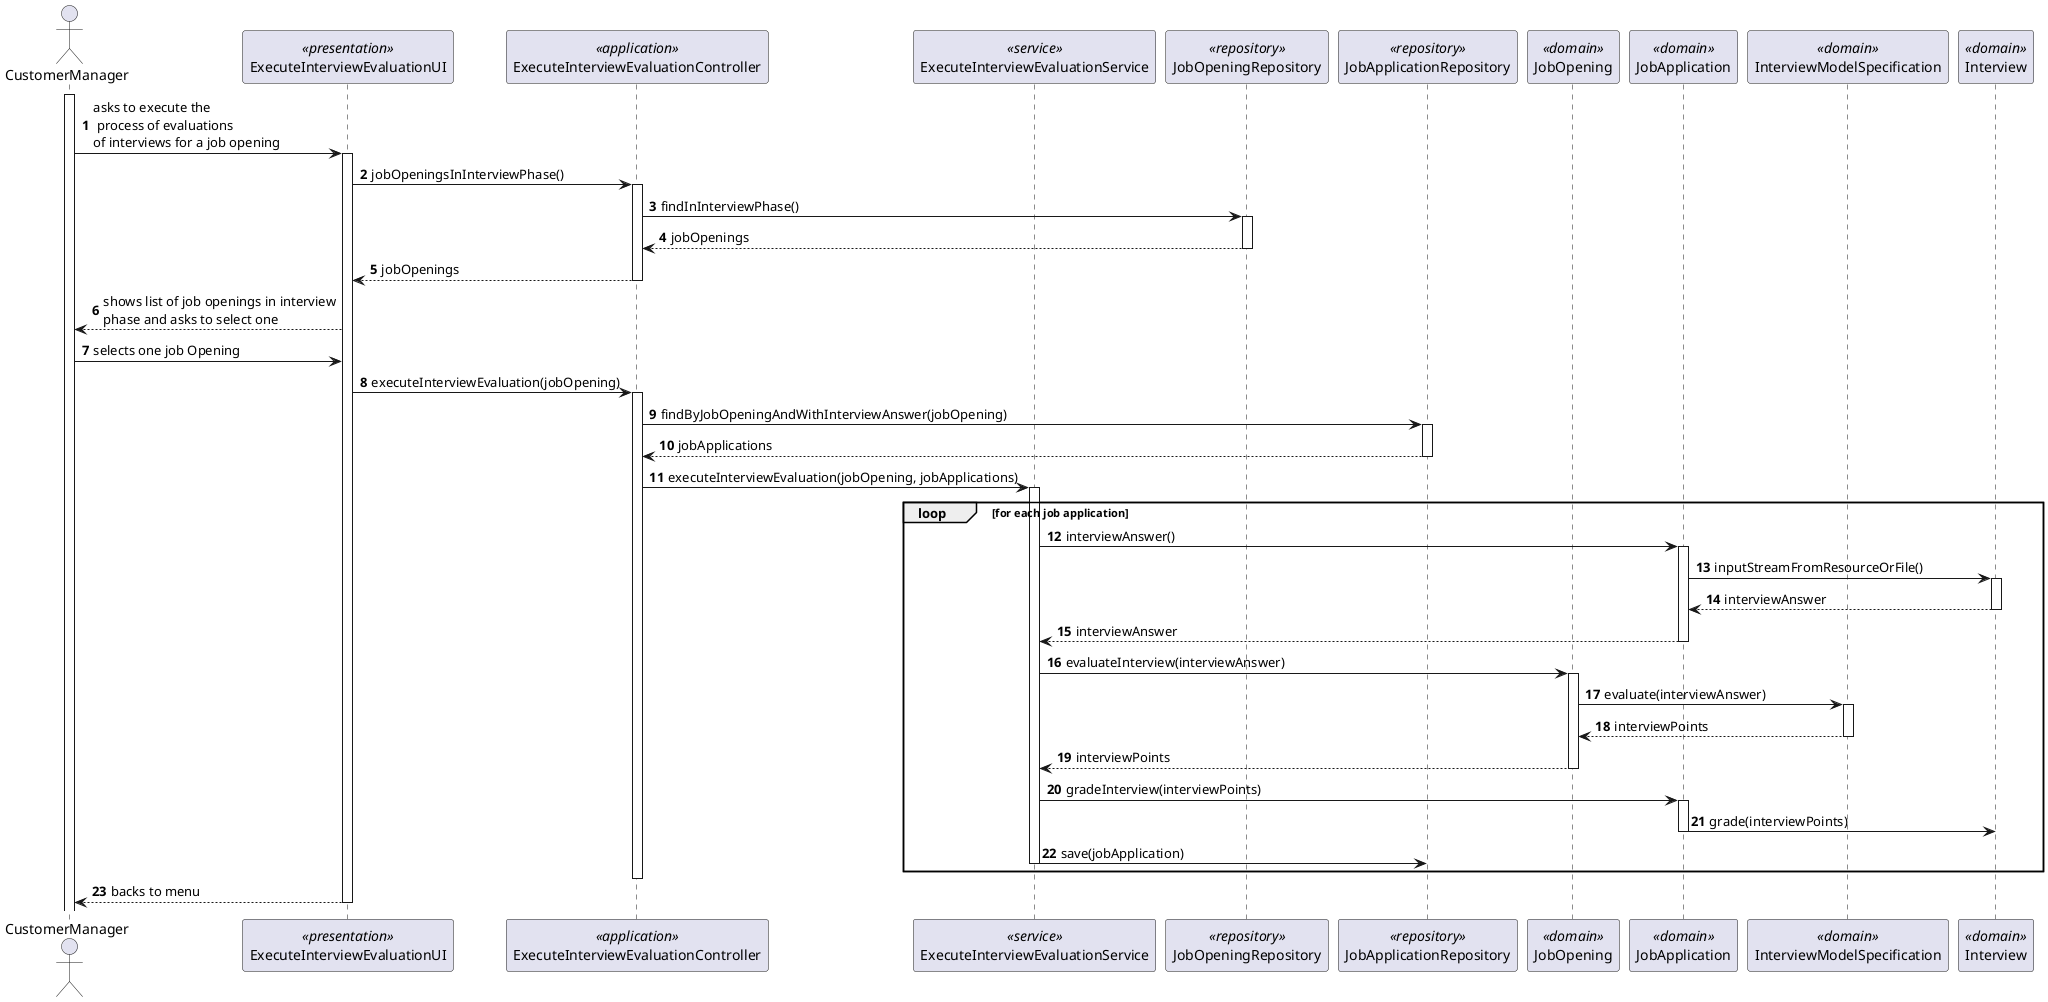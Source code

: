 @startuml
'https://plantuml.com/sequence-diagram

autonumber

actor CustomerManager
participant ExecuteInterviewEvaluationUI <<presentation>>
participant ExecuteInterviewEvaluationController <<application>>
participant ExecuteInterviewEvaluationService <<service>>
participant JobOpeningRepository <<repository>>
participant JobApplicationRepository <<repository>>
participant JobOpening <<domain>>
participant JobApplication <<domain>>
participant InterviewModelSpecification <<domain>>
participant Interview <<domain>>


activate CustomerManager
CustomerManager -> ExecuteInterviewEvaluationUI : asks to execute the\n process of evaluations\nof interviews for a job opening
activate ExecuteInterviewEvaluationUI
ExecuteInterviewEvaluationUI -> ExecuteInterviewEvaluationController : jobOpeningsInInterviewPhase()
activate ExecuteInterviewEvaluationController
ExecuteInterviewEvaluationController -> JobOpeningRepository : findInInterviewPhase()
activate JobOpeningRepository
JobOpeningRepository --> ExecuteInterviewEvaluationController : jobOpenings
deactivate JobOpeningRepository
ExecuteInterviewEvaluationController --> ExecuteInterviewEvaluationUI : jobOpenings
deactivate ExecuteInterviewEvaluationController
ExecuteInterviewEvaluationUI --> CustomerManager : shows list of job openings in interview\nphase and asks to select one
CustomerManager -> ExecuteInterviewEvaluationUI : selects one job Opening
ExecuteInterviewEvaluationUI -> ExecuteInterviewEvaluationController : executeInterviewEvaluation(jobOpening)
activate ExecuteInterviewEvaluationController
ExecuteInterviewEvaluationController -> JobApplicationRepository : findByJobOpeningAndWithInterviewAnswer(jobOpening)
activate JobApplicationRepository
JobApplicationRepository --> ExecuteInterviewEvaluationController : jobApplications
deactivate JobApplicationRepository
ExecuteInterviewEvaluationController -> ExecuteInterviewEvaluationService : executeInterviewEvaluation(jobOpening, jobApplications)
activate ExecuteInterviewEvaluationService
loop for each job application
ExecuteInterviewEvaluationService -> JobApplication : interviewAnswer()
activate JobApplication
JobApplication -> Interview : inputStreamFromResourceOrFile()
activate Interview
Interview --> JobApplication : interviewAnswer
deactivate Interview
JobApplication --> ExecuteInterviewEvaluationService : interviewAnswer
deactivate JobApplication
ExecuteInterviewEvaluationService -> JobOpening : evaluateInterview(interviewAnswer)
activate JobOpening
JobOpening -> InterviewModelSpecification : evaluate(interviewAnswer)
activate InterviewModelSpecification
InterviewModelSpecification --> JobOpening : interviewPoints
deactivate InterviewModelSpecification
JobOpening --> ExecuteInterviewEvaluationService : interviewPoints
deactivate JobOpening
ExecuteInterviewEvaluationService -> JobApplication : gradeInterview(interviewPoints)
activate JobApplication
JobApplication -> Interview : grade(interviewPoints)
deactivate JobApplication
ExecuteInterviewEvaluationService -> JobApplicationRepository : save(jobApplication)
deactivate ExecuteInterviewEvaluationService
end loop
deactivate ExecuteInterviewEvaluationController
ExecuteInterviewEvaluationUI --> CustomerManager : backs to menu
deactivate ExecuteInterviewEvaluationUI

@enduml